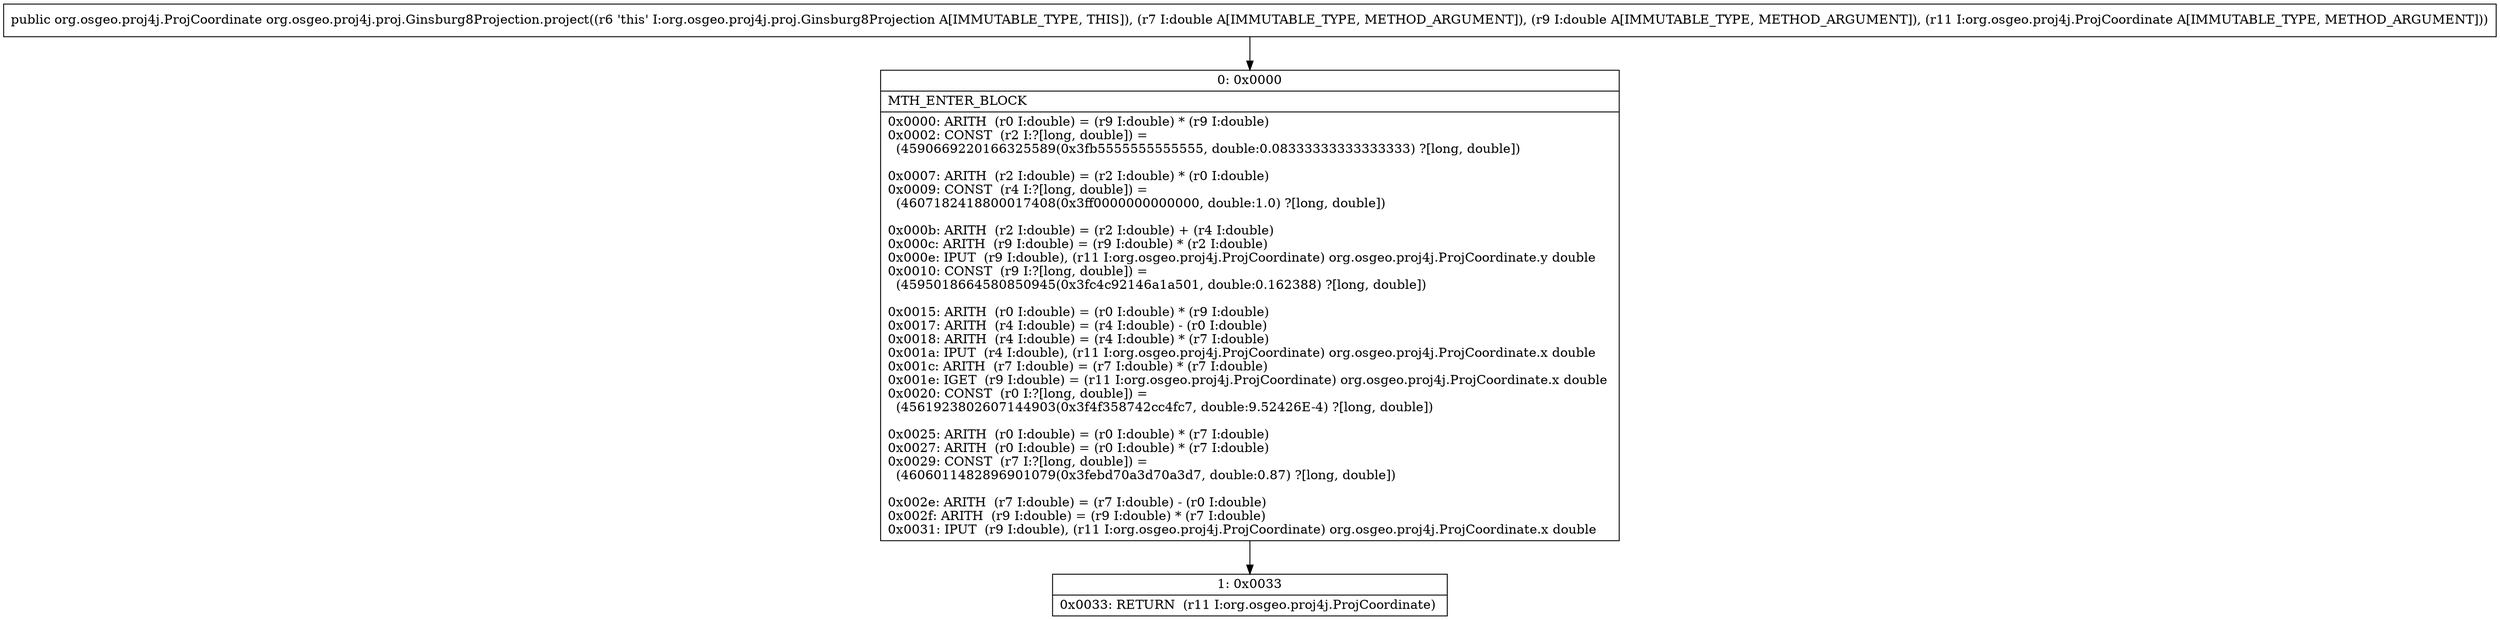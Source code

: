 digraph "CFG fororg.osgeo.proj4j.proj.Ginsburg8Projection.project(DDLorg\/osgeo\/proj4j\/ProjCoordinate;)Lorg\/osgeo\/proj4j\/ProjCoordinate;" {
Node_0 [shape=record,label="{0\:\ 0x0000|MTH_ENTER_BLOCK\l|0x0000: ARITH  (r0 I:double) = (r9 I:double) * (r9 I:double) \l0x0002: CONST  (r2 I:?[long, double]) = \l  (4590669220166325589(0x3fb5555555555555, double:0.08333333333333333) ?[long, double])\l \l0x0007: ARITH  (r2 I:double) = (r2 I:double) * (r0 I:double) \l0x0009: CONST  (r4 I:?[long, double]) = \l  (4607182418800017408(0x3ff0000000000000, double:1.0) ?[long, double])\l \l0x000b: ARITH  (r2 I:double) = (r2 I:double) + (r4 I:double) \l0x000c: ARITH  (r9 I:double) = (r9 I:double) * (r2 I:double) \l0x000e: IPUT  (r9 I:double), (r11 I:org.osgeo.proj4j.ProjCoordinate) org.osgeo.proj4j.ProjCoordinate.y double \l0x0010: CONST  (r9 I:?[long, double]) = \l  (4595018664580850945(0x3fc4c92146a1a501, double:0.162388) ?[long, double])\l \l0x0015: ARITH  (r0 I:double) = (r0 I:double) * (r9 I:double) \l0x0017: ARITH  (r4 I:double) = (r4 I:double) \- (r0 I:double) \l0x0018: ARITH  (r4 I:double) = (r4 I:double) * (r7 I:double) \l0x001a: IPUT  (r4 I:double), (r11 I:org.osgeo.proj4j.ProjCoordinate) org.osgeo.proj4j.ProjCoordinate.x double \l0x001c: ARITH  (r7 I:double) = (r7 I:double) * (r7 I:double) \l0x001e: IGET  (r9 I:double) = (r11 I:org.osgeo.proj4j.ProjCoordinate) org.osgeo.proj4j.ProjCoordinate.x double \l0x0020: CONST  (r0 I:?[long, double]) = \l  (4561923802607144903(0x3f4f358742cc4fc7, double:9.52426E\-4) ?[long, double])\l \l0x0025: ARITH  (r0 I:double) = (r0 I:double) * (r7 I:double) \l0x0027: ARITH  (r0 I:double) = (r0 I:double) * (r7 I:double) \l0x0029: CONST  (r7 I:?[long, double]) = \l  (4606011482896901079(0x3febd70a3d70a3d7, double:0.87) ?[long, double])\l \l0x002e: ARITH  (r7 I:double) = (r7 I:double) \- (r0 I:double) \l0x002f: ARITH  (r9 I:double) = (r9 I:double) * (r7 I:double) \l0x0031: IPUT  (r9 I:double), (r11 I:org.osgeo.proj4j.ProjCoordinate) org.osgeo.proj4j.ProjCoordinate.x double \l}"];
Node_1 [shape=record,label="{1\:\ 0x0033|0x0033: RETURN  (r11 I:org.osgeo.proj4j.ProjCoordinate) \l}"];
MethodNode[shape=record,label="{public org.osgeo.proj4j.ProjCoordinate org.osgeo.proj4j.proj.Ginsburg8Projection.project((r6 'this' I:org.osgeo.proj4j.proj.Ginsburg8Projection A[IMMUTABLE_TYPE, THIS]), (r7 I:double A[IMMUTABLE_TYPE, METHOD_ARGUMENT]), (r9 I:double A[IMMUTABLE_TYPE, METHOD_ARGUMENT]), (r11 I:org.osgeo.proj4j.ProjCoordinate A[IMMUTABLE_TYPE, METHOD_ARGUMENT])) }"];
MethodNode -> Node_0;
Node_0 -> Node_1;
}

